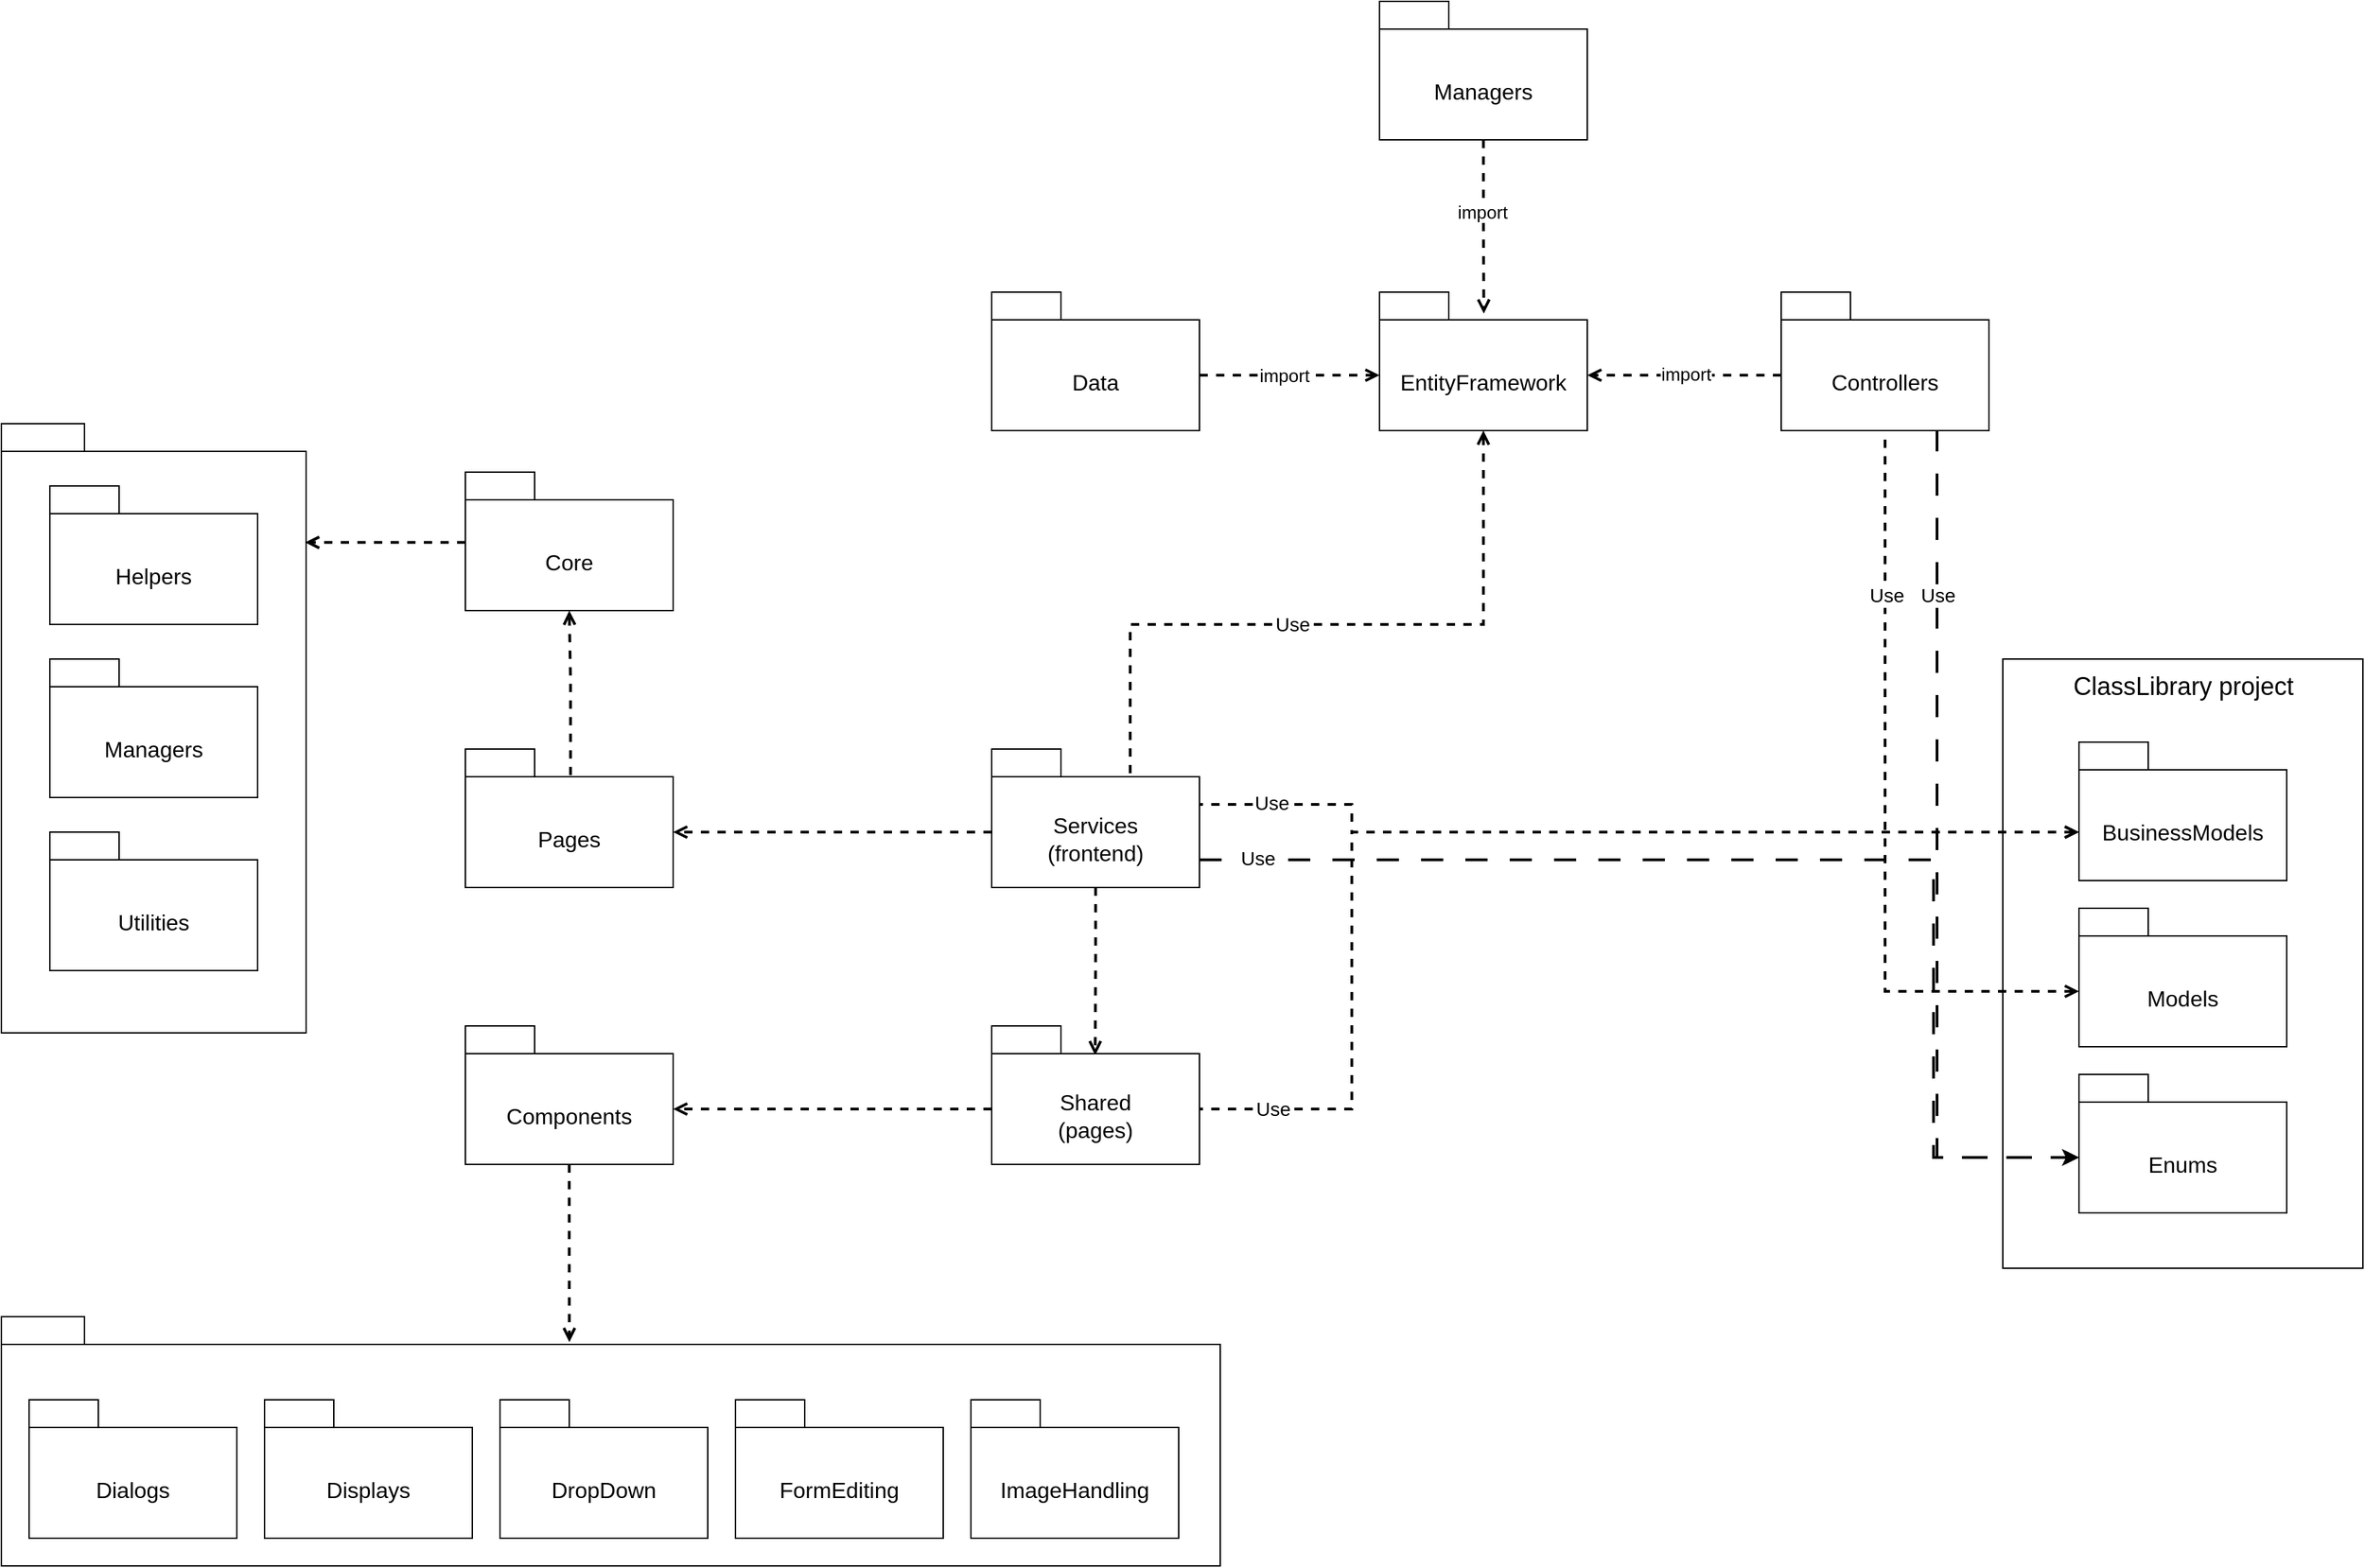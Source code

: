 <mxfile version="21.6.5" type="device">
  <diagram name="Page-1" id="3OccHQ3pMCAuk_XxAl_D">
    <mxGraphModel dx="2924" dy="2296" grid="1" gridSize="10" guides="1" tooltips="1" connect="1" arrows="1" fold="1" page="1" pageScale="1" pageWidth="850" pageHeight="1100" math="0" shadow="0">
      <root>
        <mxCell id="0" />
        <mxCell id="1" parent="0" />
        <mxCell id="LNynhRC9tcqbUKHaixpe-77" value="" style="shape=folder;fontStyle=1;tabWidth=60;tabHeight=20;tabPosition=left;html=1;boundedLbl=1;labelInHeader=1;container=1;collapsible=0;whiteSpace=wrap;" vertex="1" parent="1">
          <mxGeometry x="-175" y="580" width="880" height="180" as="geometry" />
        </mxCell>
        <mxCell id="LNynhRC9tcqbUKHaixpe-78" value="" style="html=1;strokeColor=none;resizeWidth=1;resizeHeight=1;fillColor=none;part=1;connectable=0;allowArrows=0;deletable=0;whiteSpace=wrap;" vertex="1" parent="LNynhRC9tcqbUKHaixpe-77">
          <mxGeometry width="880.0" height="126" relative="1" as="geometry">
            <mxPoint y="30" as="offset" />
          </mxGeometry>
        </mxCell>
        <mxCell id="LNynhRC9tcqbUKHaixpe-75" value="" style="shape=folder;fontStyle=1;tabWidth=60;tabHeight=20;tabPosition=left;html=1;boundedLbl=1;labelInHeader=1;container=1;collapsible=0;whiteSpace=wrap;" vertex="1" parent="1">
          <mxGeometry x="-175" y="-65" width="220" height="440" as="geometry" />
        </mxCell>
        <mxCell id="LNynhRC9tcqbUKHaixpe-76" value="" style="html=1;strokeColor=none;resizeWidth=1;resizeHeight=1;fillColor=none;part=1;connectable=0;allowArrows=0;deletable=0;whiteSpace=wrap;" vertex="1" parent="LNynhRC9tcqbUKHaixpe-75">
          <mxGeometry width="220.0" height="308" relative="1" as="geometry">
            <mxPoint y="30" as="offset" />
          </mxGeometry>
        </mxCell>
        <mxCell id="LNynhRC9tcqbUKHaixpe-7" value="" style="rounded=0;whiteSpace=wrap;html=1;" vertex="1" parent="1">
          <mxGeometry x="1270" y="105" width="260" height="440" as="geometry" />
        </mxCell>
        <mxCell id="LNynhRC9tcqbUKHaixpe-65" style="edgeStyle=orthogonalEdgeStyle;rounded=0;orthogonalLoop=1;jettySize=auto;html=1;entryX=0;entryY=0;entryDx=150;entryDy=60;entryPerimeter=0;dashed=1;endArrow=none;endFill=0;strokeWidth=2;startArrow=open;startFill=0;" edge="1" parent="1" source="LNynhRC9tcqbUKHaixpe-3" target="LNynhRC9tcqbUKHaixpe-28">
          <mxGeometry relative="1" as="geometry">
            <Array as="points">
              <mxPoint x="800" y="230" />
              <mxPoint x="800" y="430" />
            </Array>
          </mxGeometry>
        </mxCell>
        <mxCell id="LNynhRC9tcqbUKHaixpe-71" value="&lt;font style=&quot;font-size: 14px;&quot;&gt;Use&lt;/font&gt;" style="edgeLabel;html=1;align=center;verticalAlign=middle;resizable=0;points=[];" vertex="1" connectable="0" parent="LNynhRC9tcqbUKHaixpe-65">
          <mxGeometry x="0.628" y="-1" relative="1" as="geometry">
            <mxPoint x="-56" y="45" as="offset" />
          </mxGeometry>
        </mxCell>
        <mxCell id="LNynhRC9tcqbUKHaixpe-66" style="edgeStyle=orthogonalEdgeStyle;rounded=0;orthogonalLoop=1;jettySize=auto;html=1;entryX=0;entryY=0;entryDx=150;entryDy=40;entryPerimeter=0;dashed=1;endArrow=none;endFill=0;strokeWidth=2;startArrow=open;startFill=0;" edge="1" parent="1" source="LNynhRC9tcqbUKHaixpe-3" target="LNynhRC9tcqbUKHaixpe-24">
          <mxGeometry relative="1" as="geometry">
            <Array as="points">
              <mxPoint x="800" y="230" />
              <mxPoint x="800" y="210" />
            </Array>
          </mxGeometry>
        </mxCell>
        <mxCell id="LNynhRC9tcqbUKHaixpe-69" value="&lt;font style=&quot;font-size: 14px;&quot;&gt;Use&lt;/font&gt;" style="edgeLabel;html=1;align=center;verticalAlign=middle;resizable=0;points=[];" vertex="1" connectable="0" parent="LNynhRC9tcqbUKHaixpe-66">
          <mxGeometry x="0.57" y="2" relative="1" as="geometry">
            <mxPoint x="-69" y="-23" as="offset" />
          </mxGeometry>
        </mxCell>
        <mxCell id="LNynhRC9tcqbUKHaixpe-1" value="" style="shape=folder;fontStyle=1;tabWidth=50;tabHeight=20;tabPosition=left;html=1;boundedLbl=1;labelInHeader=1;container=1;collapsible=0;whiteSpace=wrap;" vertex="1" parent="1">
          <mxGeometry x="1325" y="285" width="150" height="100" as="geometry" />
        </mxCell>
        <mxCell id="LNynhRC9tcqbUKHaixpe-2" value="&lt;font style=&quot;font-size: 16px;&quot;&gt;Models&lt;/font&gt;" style="html=1;strokeColor=none;resizeWidth=1;resizeHeight=1;fillColor=none;part=1;connectable=0;allowArrows=0;deletable=0;whiteSpace=wrap;" vertex="1" parent="LNynhRC9tcqbUKHaixpe-1">
          <mxGeometry width="150" height="70" relative="1" as="geometry">
            <mxPoint y="30" as="offset" />
          </mxGeometry>
        </mxCell>
        <mxCell id="LNynhRC9tcqbUKHaixpe-63" style="edgeStyle=orthogonalEdgeStyle;rounded=0;orthogonalLoop=1;jettySize=auto;html=1;exitX=0;exitY=0;exitDx=0;exitDy=60;exitPerimeter=0;entryX=0.5;entryY=1;entryDx=0;entryDy=0;entryPerimeter=0;dashed=1;endArrow=none;endFill=0;strokeWidth=2;startArrow=open;startFill=0;" edge="1" parent="1" source="LNynhRC9tcqbUKHaixpe-1" target="LNynhRC9tcqbUKHaixpe-11">
          <mxGeometry relative="1" as="geometry" />
        </mxCell>
        <mxCell id="LNynhRC9tcqbUKHaixpe-64" value="&lt;font style=&quot;font-size: 14px;&quot;&gt;Use&lt;/font&gt;" style="edgeLabel;html=1;align=center;verticalAlign=middle;resizable=0;points=[];" vertex="1" connectable="0" parent="LNynhRC9tcqbUKHaixpe-63">
          <mxGeometry x="0.566" y="-1" relative="1" as="geometry">
            <mxPoint as="offset" />
          </mxGeometry>
        </mxCell>
        <mxCell id="LNynhRC9tcqbUKHaixpe-3" value="" style="shape=folder;fontStyle=1;tabWidth=50;tabHeight=20;tabPosition=left;html=1;boundedLbl=1;labelInHeader=1;container=1;collapsible=0;whiteSpace=wrap;" vertex="1" parent="1">
          <mxGeometry x="1325" y="165" width="150" height="100" as="geometry" />
        </mxCell>
        <mxCell id="LNynhRC9tcqbUKHaixpe-4" value="&lt;font style=&quot;font-size: 16px;&quot;&gt;BusinessModels&lt;/font&gt;" style="html=1;strokeColor=none;resizeWidth=1;resizeHeight=1;fillColor=none;part=1;connectable=0;allowArrows=0;deletable=0;whiteSpace=wrap;" vertex="1" parent="LNynhRC9tcqbUKHaixpe-3">
          <mxGeometry width="150" height="70" relative="1" as="geometry">
            <mxPoint y="30" as="offset" />
          </mxGeometry>
        </mxCell>
        <mxCell id="LNynhRC9tcqbUKHaixpe-74" style="edgeStyle=orthogonalEdgeStyle;rounded=0;orthogonalLoop=1;jettySize=auto;html=1;exitX=0.5;exitY=1;exitDx=0;exitDy=0;exitPerimeter=0;entryX=0;entryY=0;entryDx=100;entryDy=20;entryPerimeter=0;dashed=1;endArrow=none;endFill=0;strokeWidth=2;startArrow=open;startFill=0;" edge="1" parent="1" source="LNynhRC9tcqbUKHaixpe-9" target="LNynhRC9tcqbUKHaixpe-24">
          <mxGeometry relative="1" as="geometry">
            <Array as="points">
              <mxPoint x="895" y="80" />
              <mxPoint x="640" y="80" />
            </Array>
          </mxGeometry>
        </mxCell>
        <mxCell id="LNynhRC9tcqbUKHaixpe-79" value="&lt;font style=&quot;font-size: 14px;&quot;&gt;Use&lt;/font&gt;" style="edgeLabel;html=1;align=center;verticalAlign=middle;resizable=0;points=[];" vertex="1" connectable="0" parent="LNynhRC9tcqbUKHaixpe-74">
          <mxGeometry x="0.129" y="-1" relative="1" as="geometry">
            <mxPoint x="7" y="1" as="offset" />
          </mxGeometry>
        </mxCell>
        <mxCell id="LNynhRC9tcqbUKHaixpe-9" value="" style="shape=folder;fontStyle=1;tabWidth=50;tabHeight=20;tabPosition=left;html=1;boundedLbl=1;labelInHeader=1;container=1;collapsible=0;whiteSpace=wrap;" vertex="1" parent="1">
          <mxGeometry x="820" y="-160" width="150" height="100" as="geometry" />
        </mxCell>
        <mxCell id="LNynhRC9tcqbUKHaixpe-10" value="&lt;font style=&quot;font-size: 16px;&quot;&gt;EntityFramework&lt;/font&gt;" style="html=1;strokeColor=none;resizeWidth=1;resizeHeight=1;fillColor=none;part=1;connectable=0;allowArrows=0;deletable=0;whiteSpace=wrap;" vertex="1" parent="LNynhRC9tcqbUKHaixpe-9">
          <mxGeometry width="150" height="70" relative="1" as="geometry">
            <mxPoint y="30" as="offset" />
          </mxGeometry>
        </mxCell>
        <mxCell id="LNynhRC9tcqbUKHaixpe-19" style="edgeStyle=orthogonalEdgeStyle;rounded=0;orthogonalLoop=1;jettySize=auto;html=1;dashed=1;strokeWidth=2;endArrow=open;endFill=0;" edge="1" parent="1" source="LNynhRC9tcqbUKHaixpe-11" target="LNynhRC9tcqbUKHaixpe-9">
          <mxGeometry relative="1" as="geometry">
            <Array as="points">
              <mxPoint x="1040" y="-100" />
              <mxPoint x="1040" y="-100" />
            </Array>
          </mxGeometry>
        </mxCell>
        <mxCell id="LNynhRC9tcqbUKHaixpe-20" value="&lt;font style=&quot;font-size: 13px;&quot;&gt;import&lt;/font&gt;" style="edgeLabel;html=1;align=center;verticalAlign=middle;resizable=0;points=[];" vertex="1" connectable="0" parent="LNynhRC9tcqbUKHaixpe-19">
          <mxGeometry x="-0.005" y="-1" relative="1" as="geometry">
            <mxPoint as="offset" />
          </mxGeometry>
        </mxCell>
        <mxCell id="LNynhRC9tcqbUKHaixpe-11" value="" style="shape=folder;fontStyle=1;tabWidth=50;tabHeight=20;tabPosition=left;html=1;boundedLbl=1;labelInHeader=1;container=1;collapsible=0;whiteSpace=wrap;" vertex="1" parent="1">
          <mxGeometry x="1110" y="-160" width="150" height="100" as="geometry" />
        </mxCell>
        <mxCell id="LNynhRC9tcqbUKHaixpe-12" value="&lt;font style=&quot;font-size: 16px;&quot;&gt;Controllers&lt;/font&gt;" style="html=1;strokeColor=none;resizeWidth=1;resizeHeight=1;fillColor=none;part=1;connectable=0;allowArrows=0;deletable=0;whiteSpace=wrap;" vertex="1" parent="LNynhRC9tcqbUKHaixpe-11">
          <mxGeometry width="150" height="70" relative="1" as="geometry">
            <mxPoint y="30" as="offset" />
          </mxGeometry>
        </mxCell>
        <mxCell id="LNynhRC9tcqbUKHaixpe-17" style="edgeStyle=orthogonalEdgeStyle;rounded=0;orthogonalLoop=1;jettySize=auto;html=1;dashed=1;strokeWidth=2;endArrow=open;endFill=0;" edge="1" parent="1" source="LNynhRC9tcqbUKHaixpe-13" target="LNynhRC9tcqbUKHaixpe-9">
          <mxGeometry relative="1" as="geometry">
            <Array as="points">
              <mxPoint x="750" y="-100" />
              <mxPoint x="750" y="-100" />
            </Array>
          </mxGeometry>
        </mxCell>
        <mxCell id="LNynhRC9tcqbUKHaixpe-18" value="&lt;font style=&quot;font-size: 13px;&quot;&gt;import&lt;/font&gt;" style="edgeLabel;html=1;align=center;verticalAlign=middle;resizable=0;points=[];" vertex="1" connectable="0" parent="LNynhRC9tcqbUKHaixpe-17">
          <mxGeometry x="-0.187" relative="1" as="geometry">
            <mxPoint x="8" as="offset" />
          </mxGeometry>
        </mxCell>
        <mxCell id="LNynhRC9tcqbUKHaixpe-13" value="" style="shape=folder;fontStyle=1;tabWidth=50;tabHeight=20;tabPosition=left;html=1;boundedLbl=1;labelInHeader=1;container=1;collapsible=0;whiteSpace=wrap;" vertex="1" parent="1">
          <mxGeometry x="540" y="-160" width="150" height="100" as="geometry" />
        </mxCell>
        <mxCell id="LNynhRC9tcqbUKHaixpe-14" value="&lt;font style=&quot;font-size: 16px;&quot;&gt;Data&lt;/font&gt;" style="html=1;strokeColor=none;resizeWidth=1;resizeHeight=1;fillColor=none;part=1;connectable=0;allowArrows=0;deletable=0;whiteSpace=wrap;" vertex="1" parent="LNynhRC9tcqbUKHaixpe-13">
          <mxGeometry width="150" height="70" relative="1" as="geometry">
            <mxPoint y="30" as="offset" />
          </mxGeometry>
        </mxCell>
        <mxCell id="LNynhRC9tcqbUKHaixpe-22" style="edgeStyle=orthogonalEdgeStyle;rounded=0;orthogonalLoop=1;jettySize=auto;html=1;entryX=0.502;entryY=0.155;entryDx=0;entryDy=0;entryPerimeter=0;dashed=1;strokeWidth=2;endArrow=open;endFill=0;" edge="1" parent="1" source="LNynhRC9tcqbUKHaixpe-15" target="LNynhRC9tcqbUKHaixpe-9">
          <mxGeometry relative="1" as="geometry" />
        </mxCell>
        <mxCell id="LNynhRC9tcqbUKHaixpe-23" value="&lt;font style=&quot;font-size: 13px;&quot;&gt;import&lt;/font&gt;" style="edgeLabel;html=1;align=center;verticalAlign=middle;resizable=0;points=[];" vertex="1" connectable="0" parent="LNynhRC9tcqbUKHaixpe-22">
          <mxGeometry x="-0.126" y="-1" relative="1" as="geometry">
            <mxPoint x="-1" y="-4" as="offset" />
          </mxGeometry>
        </mxCell>
        <mxCell id="LNynhRC9tcqbUKHaixpe-15" value="" style="shape=folder;fontStyle=1;tabWidth=50;tabHeight=20;tabPosition=left;html=1;boundedLbl=1;labelInHeader=1;container=1;collapsible=0;whiteSpace=wrap;" vertex="1" parent="1">
          <mxGeometry x="820" y="-370" width="150" height="100" as="geometry" />
        </mxCell>
        <mxCell id="LNynhRC9tcqbUKHaixpe-16" value="&lt;font style=&quot;font-size: 16px;&quot;&gt;Managers&lt;/font&gt;" style="html=1;strokeColor=none;resizeWidth=1;resizeHeight=1;fillColor=none;part=1;connectable=0;allowArrows=0;deletable=0;whiteSpace=wrap;" vertex="1" parent="LNynhRC9tcqbUKHaixpe-15">
          <mxGeometry width="150" height="70" relative="1" as="geometry">
            <mxPoint y="30" as="offset" />
          </mxGeometry>
        </mxCell>
        <mxCell id="LNynhRC9tcqbUKHaixpe-59" style="edgeStyle=orthogonalEdgeStyle;rounded=0;orthogonalLoop=1;jettySize=auto;html=1;exitX=0;exitY=0;exitDx=0;exitDy=60;exitPerimeter=0;entryX=0;entryY=0;entryDx=150;entryDy=60;entryPerimeter=0;strokeWidth=2;dashed=1;endArrow=open;endFill=0;" edge="1" parent="1" source="LNynhRC9tcqbUKHaixpe-24" target="LNynhRC9tcqbUKHaixpe-26">
          <mxGeometry relative="1" as="geometry" />
        </mxCell>
        <mxCell id="LNynhRC9tcqbUKHaixpe-61" style="edgeStyle=orthogonalEdgeStyle;rounded=0;orthogonalLoop=1;jettySize=auto;html=1;entryX=0.498;entryY=0.212;entryDx=0;entryDy=0;entryPerimeter=0;dashed=1;endArrow=open;endFill=0;strokeWidth=2;" edge="1" parent="1" source="LNynhRC9tcqbUKHaixpe-24" target="LNynhRC9tcqbUKHaixpe-28">
          <mxGeometry relative="1" as="geometry" />
        </mxCell>
        <mxCell id="LNynhRC9tcqbUKHaixpe-80" style="edgeStyle=orthogonalEdgeStyle;rounded=0;orthogonalLoop=1;jettySize=auto;html=1;entryX=0;entryY=0;entryDx=0;entryDy=60;entryPerimeter=0;dashed=1;dashPattern=8 8;strokeWidth=2;exitX=0;exitY=0;exitDx=150;exitDy=80;exitPerimeter=0;" edge="1" parent="1" source="LNynhRC9tcqbUKHaixpe-24" target="LNynhRC9tcqbUKHaixpe-67">
          <mxGeometry relative="1" as="geometry">
            <Array as="points">
              <mxPoint x="1220" y="250" />
              <mxPoint x="1220" y="465" />
            </Array>
          </mxGeometry>
        </mxCell>
        <mxCell id="LNynhRC9tcqbUKHaixpe-81" value="&lt;font style=&quot;font-size: 14px;&quot;&gt;Use&lt;/font&gt;" style="edgeLabel;html=1;align=center;verticalAlign=middle;resizable=0;points=[];" vertex="1" connectable="0" parent="LNynhRC9tcqbUKHaixpe-80">
          <mxGeometry x="-0.864" y="-1" relative="1" as="geometry">
            <mxPoint x="-16" y="-2" as="offset" />
          </mxGeometry>
        </mxCell>
        <mxCell id="LNynhRC9tcqbUKHaixpe-24" value="" style="shape=folder;fontStyle=1;tabWidth=50;tabHeight=20;tabPosition=left;html=1;boundedLbl=1;labelInHeader=1;container=1;collapsible=0;whiteSpace=wrap;" vertex="1" parent="1">
          <mxGeometry x="540" y="170" width="150" height="100" as="geometry" />
        </mxCell>
        <mxCell id="LNynhRC9tcqbUKHaixpe-25" value="&lt;font style=&quot;font-size: 16px;&quot;&gt;Services&lt;br&gt;(frontend)&lt;br&gt;&lt;/font&gt;" style="html=1;strokeColor=none;resizeWidth=1;resizeHeight=1;fillColor=none;part=1;connectable=0;allowArrows=0;deletable=0;whiteSpace=wrap;" vertex="1" parent="LNynhRC9tcqbUKHaixpe-24">
          <mxGeometry width="150" height="70" relative="1" as="geometry">
            <mxPoint y="30" as="offset" />
          </mxGeometry>
        </mxCell>
        <mxCell id="LNynhRC9tcqbUKHaixpe-58" style="edgeStyle=orthogonalEdgeStyle;rounded=0;orthogonalLoop=1;jettySize=auto;html=1;exitX=0.506;exitY=0.189;exitDx=0;exitDy=0;exitPerimeter=0;entryX=0.5;entryY=1;entryDx=0;entryDy=0;entryPerimeter=0;dashed=1;strokeWidth=2;endArrow=open;endFill=0;" edge="1" parent="1" source="LNynhRC9tcqbUKHaixpe-26" target="LNynhRC9tcqbUKHaixpe-30">
          <mxGeometry relative="1" as="geometry" />
        </mxCell>
        <mxCell id="LNynhRC9tcqbUKHaixpe-26" value="" style="shape=folder;fontStyle=1;tabWidth=50;tabHeight=20;tabPosition=left;html=1;boundedLbl=1;labelInHeader=1;container=1;collapsible=0;whiteSpace=wrap;" vertex="1" parent="1">
          <mxGeometry x="160" y="170" width="150" height="100" as="geometry" />
        </mxCell>
        <mxCell id="LNynhRC9tcqbUKHaixpe-27" value="&lt;font style=&quot;font-size: 16px;&quot;&gt;Pages&lt;/font&gt;" style="html=1;strokeColor=none;resizeWidth=1;resizeHeight=1;fillColor=none;part=1;connectable=0;allowArrows=0;deletable=0;whiteSpace=wrap;" vertex="1" parent="LNynhRC9tcqbUKHaixpe-26">
          <mxGeometry width="150" height="70" relative="1" as="geometry">
            <mxPoint y="30" as="offset" />
          </mxGeometry>
        </mxCell>
        <mxCell id="LNynhRC9tcqbUKHaixpe-60" style="edgeStyle=orthogonalEdgeStyle;rounded=0;orthogonalLoop=1;jettySize=auto;html=1;exitX=0;exitY=0;exitDx=0;exitDy=60;exitPerimeter=0;entryX=0;entryY=0;entryDx=150;entryDy=60;entryPerimeter=0;dashed=1;endArrow=open;endFill=0;strokeWidth=2;" edge="1" parent="1" source="LNynhRC9tcqbUKHaixpe-28" target="LNynhRC9tcqbUKHaixpe-32">
          <mxGeometry relative="1" as="geometry" />
        </mxCell>
        <mxCell id="LNynhRC9tcqbUKHaixpe-28" value="" style="shape=folder;fontStyle=1;tabWidth=50;tabHeight=20;tabPosition=left;html=1;boundedLbl=1;labelInHeader=1;container=1;collapsible=0;whiteSpace=wrap;" vertex="1" parent="1">
          <mxGeometry x="540" y="370" width="150" height="100" as="geometry" />
        </mxCell>
        <mxCell id="LNynhRC9tcqbUKHaixpe-29" value="&lt;font style=&quot;font-size: 16px;&quot;&gt;Shared&lt;br&gt;(pages)&lt;br&gt;&lt;/font&gt;" style="html=1;strokeColor=none;resizeWidth=1;resizeHeight=1;fillColor=none;part=1;connectable=0;allowArrows=0;deletable=0;whiteSpace=wrap;" vertex="1" parent="LNynhRC9tcqbUKHaixpe-28">
          <mxGeometry width="150" height="70" relative="1" as="geometry">
            <mxPoint y="30" as="offset" />
          </mxGeometry>
        </mxCell>
        <mxCell id="LNynhRC9tcqbUKHaixpe-56" style="edgeStyle=orthogonalEdgeStyle;rounded=0;orthogonalLoop=1;jettySize=auto;html=1;strokeWidth=2;dashed=1;endArrow=open;endFill=0;entryX=0.997;entryY=0.195;entryDx=0;entryDy=0;entryPerimeter=0;" edge="1" parent="1" source="LNynhRC9tcqbUKHaixpe-30" target="LNynhRC9tcqbUKHaixpe-75">
          <mxGeometry relative="1" as="geometry">
            <mxPoint x="50" y="20" as="targetPoint" />
            <Array as="points">
              <mxPoint x="44" y="20" />
            </Array>
          </mxGeometry>
        </mxCell>
        <mxCell id="LNynhRC9tcqbUKHaixpe-30" value="" style="shape=folder;fontStyle=1;tabWidth=50;tabHeight=20;tabPosition=left;html=1;boundedLbl=1;labelInHeader=1;container=1;collapsible=0;whiteSpace=wrap;" vertex="1" parent="1">
          <mxGeometry x="160" y="-30" width="150" height="100" as="geometry" />
        </mxCell>
        <mxCell id="LNynhRC9tcqbUKHaixpe-31" value="&lt;font style=&quot;font-size: 16px;&quot;&gt;Core&lt;/font&gt;" style="html=1;strokeColor=none;resizeWidth=1;resizeHeight=1;fillColor=none;part=1;connectable=0;allowArrows=0;deletable=0;whiteSpace=wrap;" vertex="1" parent="LNynhRC9tcqbUKHaixpe-30">
          <mxGeometry width="150" height="70" relative="1" as="geometry">
            <mxPoint y="30" as="offset" />
          </mxGeometry>
        </mxCell>
        <mxCell id="LNynhRC9tcqbUKHaixpe-47" style="edgeStyle=orthogonalEdgeStyle;rounded=0;orthogonalLoop=1;jettySize=auto;html=1;strokeWidth=2;dashed=1;endArrow=open;endFill=0;entryX=0.466;entryY=0.102;entryDx=0;entryDy=0;entryPerimeter=0;" edge="1" parent="1" source="LNynhRC9tcqbUKHaixpe-32" target="LNynhRC9tcqbUKHaixpe-77">
          <mxGeometry relative="1" as="geometry">
            <mxPoint x="235" y="590" as="targetPoint" />
          </mxGeometry>
        </mxCell>
        <mxCell id="LNynhRC9tcqbUKHaixpe-32" value="" style="shape=folder;fontStyle=1;tabWidth=50;tabHeight=20;tabPosition=left;html=1;boundedLbl=1;labelInHeader=1;container=1;collapsible=0;whiteSpace=wrap;" vertex="1" parent="1">
          <mxGeometry x="160" y="370" width="150" height="100" as="geometry" />
        </mxCell>
        <mxCell id="LNynhRC9tcqbUKHaixpe-33" value="&lt;font style=&quot;font-size: 16px;&quot;&gt;Components&lt;/font&gt;" style="html=1;strokeColor=none;resizeWidth=1;resizeHeight=1;fillColor=none;part=1;connectable=0;allowArrows=0;deletable=0;whiteSpace=wrap;" vertex="1" parent="LNynhRC9tcqbUKHaixpe-32">
          <mxGeometry width="150" height="70" relative="1" as="geometry">
            <mxPoint y="30" as="offset" />
          </mxGeometry>
        </mxCell>
        <mxCell id="LNynhRC9tcqbUKHaixpe-38" value="" style="shape=folder;fontStyle=1;tabWidth=50;tabHeight=20;tabPosition=left;html=1;boundedLbl=1;labelInHeader=1;container=1;collapsible=0;whiteSpace=wrap;" vertex="1" parent="1">
          <mxGeometry x="15" y="640" width="150" height="100" as="geometry" />
        </mxCell>
        <mxCell id="LNynhRC9tcqbUKHaixpe-39" value="&lt;font style=&quot;font-size: 16px;&quot;&gt;Displays&lt;/font&gt;" style="html=1;strokeColor=none;resizeWidth=1;resizeHeight=1;fillColor=none;part=1;connectable=0;allowArrows=0;deletable=0;whiteSpace=wrap;" vertex="1" parent="LNynhRC9tcqbUKHaixpe-38">
          <mxGeometry width="150" height="70" relative="1" as="geometry">
            <mxPoint y="30" as="offset" />
          </mxGeometry>
        </mxCell>
        <mxCell id="LNynhRC9tcqbUKHaixpe-40" value="" style="shape=folder;fontStyle=1;tabWidth=50;tabHeight=20;tabPosition=left;html=1;boundedLbl=1;labelInHeader=1;container=1;collapsible=0;whiteSpace=wrap;" vertex="1" parent="1">
          <mxGeometry x="185" y="640" width="150" height="100" as="geometry" />
        </mxCell>
        <mxCell id="LNynhRC9tcqbUKHaixpe-41" value="&lt;font style=&quot;font-size: 16px;&quot;&gt;DropDown&lt;/font&gt;" style="html=1;strokeColor=none;resizeWidth=1;resizeHeight=1;fillColor=none;part=1;connectable=0;allowArrows=0;deletable=0;whiteSpace=wrap;" vertex="1" parent="LNynhRC9tcqbUKHaixpe-40">
          <mxGeometry width="150" height="70" relative="1" as="geometry">
            <mxPoint y="30" as="offset" />
          </mxGeometry>
        </mxCell>
        <mxCell id="LNynhRC9tcqbUKHaixpe-42" value="" style="shape=folder;fontStyle=1;tabWidth=50;tabHeight=20;tabPosition=left;html=1;boundedLbl=1;labelInHeader=1;container=1;collapsible=0;whiteSpace=wrap;" vertex="1" parent="1">
          <mxGeometry x="355" y="640" width="150" height="100" as="geometry" />
        </mxCell>
        <mxCell id="LNynhRC9tcqbUKHaixpe-43" value="&lt;font style=&quot;font-size: 16px;&quot;&gt;FormEditing&lt;/font&gt;" style="html=1;strokeColor=none;resizeWidth=1;resizeHeight=1;fillColor=none;part=1;connectable=0;allowArrows=0;deletable=0;whiteSpace=wrap;" vertex="1" parent="LNynhRC9tcqbUKHaixpe-42">
          <mxGeometry width="150" height="70" relative="1" as="geometry">
            <mxPoint y="30" as="offset" />
          </mxGeometry>
        </mxCell>
        <mxCell id="LNynhRC9tcqbUKHaixpe-44" value="" style="shape=folder;fontStyle=1;tabWidth=50;tabHeight=20;tabPosition=left;html=1;boundedLbl=1;labelInHeader=1;container=1;collapsible=0;whiteSpace=wrap;" vertex="1" parent="1">
          <mxGeometry x="525" y="640" width="150" height="100" as="geometry" />
        </mxCell>
        <mxCell id="LNynhRC9tcqbUKHaixpe-45" value="&lt;font style=&quot;font-size: 16px;&quot;&gt;ImageHandling&lt;/font&gt;" style="html=1;strokeColor=none;resizeWidth=1;resizeHeight=1;fillColor=none;part=1;connectable=0;allowArrows=0;deletable=0;whiteSpace=wrap;" vertex="1" parent="LNynhRC9tcqbUKHaixpe-44">
          <mxGeometry width="150" height="70" relative="1" as="geometry">
            <mxPoint y="30" as="offset" />
          </mxGeometry>
        </mxCell>
        <mxCell id="LNynhRC9tcqbUKHaixpe-48" value="" style="shape=folder;fontStyle=1;tabWidth=50;tabHeight=20;tabPosition=left;html=1;boundedLbl=1;labelInHeader=1;container=1;collapsible=0;whiteSpace=wrap;" vertex="1" parent="1">
          <mxGeometry x="-140" y="-20" width="150" height="100" as="geometry" />
        </mxCell>
        <mxCell id="LNynhRC9tcqbUKHaixpe-49" value="&lt;font style=&quot;font-size: 16px;&quot;&gt;Helpers&lt;/font&gt;" style="html=1;strokeColor=none;resizeWidth=1;resizeHeight=1;fillColor=none;part=1;connectable=0;allowArrows=0;deletable=0;whiteSpace=wrap;" vertex="1" parent="LNynhRC9tcqbUKHaixpe-48">
          <mxGeometry width="150" height="70" relative="1" as="geometry">
            <mxPoint y="30" as="offset" />
          </mxGeometry>
        </mxCell>
        <mxCell id="LNynhRC9tcqbUKHaixpe-50" value="" style="shape=folder;fontStyle=1;tabWidth=50;tabHeight=20;tabPosition=left;html=1;boundedLbl=1;labelInHeader=1;container=1;collapsible=0;whiteSpace=wrap;" vertex="1" parent="1">
          <mxGeometry x="-140" y="105" width="150" height="100" as="geometry" />
        </mxCell>
        <mxCell id="LNynhRC9tcqbUKHaixpe-51" value="&lt;font style=&quot;font-size: 16px;&quot;&gt;Managers&lt;/font&gt;" style="html=1;strokeColor=none;resizeWidth=1;resizeHeight=1;fillColor=none;part=1;connectable=0;allowArrows=0;deletable=0;whiteSpace=wrap;" vertex="1" parent="LNynhRC9tcqbUKHaixpe-50">
          <mxGeometry width="150" height="70" relative="1" as="geometry">
            <mxPoint y="30" as="offset" />
          </mxGeometry>
        </mxCell>
        <mxCell id="LNynhRC9tcqbUKHaixpe-52" value="" style="shape=folder;fontStyle=1;tabWidth=50;tabHeight=20;tabPosition=left;html=1;boundedLbl=1;labelInHeader=1;container=1;collapsible=0;whiteSpace=wrap;" vertex="1" parent="1">
          <mxGeometry x="-140" y="230" width="150" height="100" as="geometry" />
        </mxCell>
        <mxCell id="LNynhRC9tcqbUKHaixpe-53" value="&lt;font style=&quot;font-size: 16px;&quot;&gt;Utilities&lt;/font&gt;" style="html=1;strokeColor=none;resizeWidth=1;resizeHeight=1;fillColor=none;part=1;connectable=0;allowArrows=0;deletable=0;whiteSpace=wrap;" vertex="1" parent="LNynhRC9tcqbUKHaixpe-52">
          <mxGeometry width="150" height="70" relative="1" as="geometry">
            <mxPoint y="30" as="offset" />
          </mxGeometry>
        </mxCell>
        <mxCell id="LNynhRC9tcqbUKHaixpe-62" value="ClassLibrary project" style="text;html=1;align=center;verticalAlign=middle;resizable=0;points=[];autosize=1;strokeColor=none;fillColor=none;fontSize=18;" vertex="1" parent="1">
          <mxGeometry x="1310" y="105" width="180" height="40" as="geometry" />
        </mxCell>
        <mxCell id="LNynhRC9tcqbUKHaixpe-72" style="edgeStyle=orthogonalEdgeStyle;rounded=0;orthogonalLoop=1;jettySize=auto;html=1;exitX=0;exitY=0;exitDx=0;exitDy=60;exitPerimeter=0;entryX=0.75;entryY=1;entryDx=0;entryDy=0;entryPerimeter=0;dashed=1;dashPattern=8 8;strokeWidth=2;startArrow=open;startFill=0;endArrow=none;endFill=0;" edge="1" parent="1" source="LNynhRC9tcqbUKHaixpe-67" target="LNynhRC9tcqbUKHaixpe-11">
          <mxGeometry relative="1" as="geometry" />
        </mxCell>
        <mxCell id="LNynhRC9tcqbUKHaixpe-73" value="&lt;font style=&quot;font-size: 14px;&quot;&gt;Use&lt;/font&gt;" style="edgeLabel;html=1;align=center;verticalAlign=middle;resizable=0;points=[];" vertex="1" connectable="0" parent="LNynhRC9tcqbUKHaixpe-72">
          <mxGeometry x="0.699" relative="1" as="geometry">
            <mxPoint y="24" as="offset" />
          </mxGeometry>
        </mxCell>
        <mxCell id="LNynhRC9tcqbUKHaixpe-67" value="" style="shape=folder;fontStyle=1;tabWidth=50;tabHeight=20;tabPosition=left;html=1;boundedLbl=1;labelInHeader=1;container=1;collapsible=0;whiteSpace=wrap;" vertex="1" parent="1">
          <mxGeometry x="1325" y="405" width="150" height="100" as="geometry" />
        </mxCell>
        <mxCell id="LNynhRC9tcqbUKHaixpe-68" value="&lt;font style=&quot;font-size: 16px;&quot;&gt;Enums&lt;/font&gt;" style="html=1;strokeColor=none;resizeWidth=1;resizeHeight=1;fillColor=none;part=1;connectable=0;allowArrows=0;deletable=0;whiteSpace=wrap;" vertex="1" parent="LNynhRC9tcqbUKHaixpe-67">
          <mxGeometry width="150" height="70" relative="1" as="geometry">
            <mxPoint y="30" as="offset" />
          </mxGeometry>
        </mxCell>
        <mxCell id="LNynhRC9tcqbUKHaixpe-34" value="" style="shape=folder;fontStyle=1;tabWidth=50;tabHeight=20;tabPosition=left;html=1;boundedLbl=1;labelInHeader=1;container=1;collapsible=0;whiteSpace=wrap;" vertex="1" parent="1">
          <mxGeometry x="-155" y="640" width="150" height="100" as="geometry" />
        </mxCell>
        <mxCell id="LNynhRC9tcqbUKHaixpe-35" value="&lt;font style=&quot;font-size: 16px;&quot;&gt;Dialogs&lt;/font&gt;" style="html=1;strokeColor=none;resizeWidth=1;resizeHeight=1;fillColor=none;part=1;connectable=0;allowArrows=0;deletable=0;whiteSpace=wrap;" vertex="1" parent="LNynhRC9tcqbUKHaixpe-34">
          <mxGeometry width="150" height="70" relative="1" as="geometry">
            <mxPoint y="30" as="offset" />
          </mxGeometry>
        </mxCell>
      </root>
    </mxGraphModel>
  </diagram>
</mxfile>
